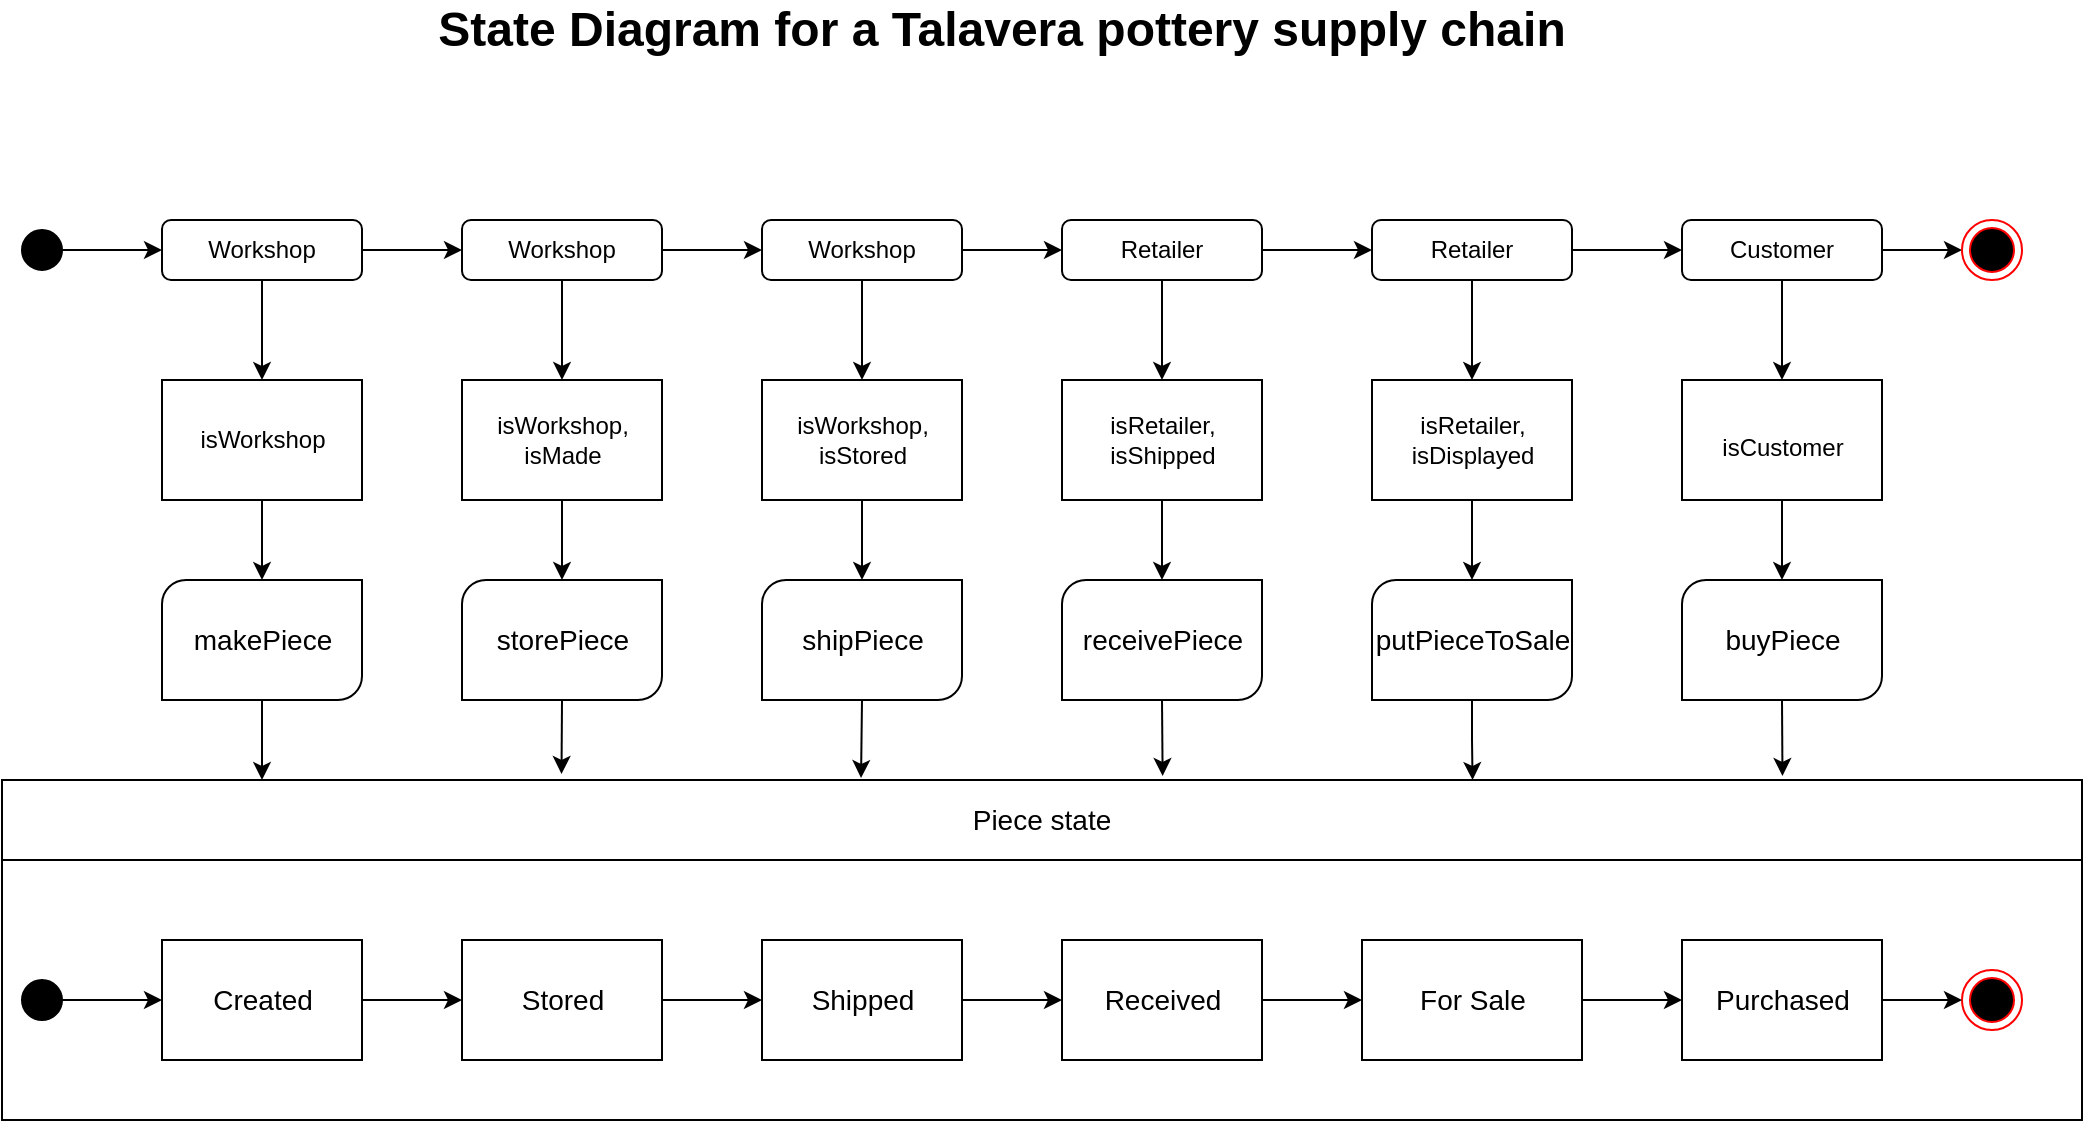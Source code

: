 <mxfile version="17.4.4" type="device"><diagram id="v0ykFzpC44LVysVzcjyP" name="Page-1"><mxGraphModel dx="1108" dy="466" grid="1" gridSize="10" guides="1" tooltips="1" connect="1" arrows="1" fold="1" page="1" pageScale="1" pageWidth="1100" pageHeight="850" math="0" shadow="0"><root><mxCell id="0"/><mxCell id="1" parent="0"/><mxCell id="kw6uk4ilWXxkkpv1wkUu-21" value="" style="rounded=0;whiteSpace=wrap;html=1;fontSize=14;fillColor=#FFFFFF;" parent="1" vertex="1"><mxGeometry x="40" y="470" width="1040" height="130" as="geometry"/></mxCell><mxCell id="kw6uk4ilWXxkkpv1wkUu-2" value="&lt;b&gt;&lt;font style=&quot;font-size: 24px&quot;&gt;State Diagram for a Talavera pottery supply chain&lt;/font&gt;&lt;/b&gt;" style="text;html=1;strokeColor=none;fillColor=none;align=center;verticalAlign=middle;whiteSpace=wrap;rounded=0;" parent="1" vertex="1"><mxGeometry x="40" y="40" width="1000" height="30" as="geometry"/></mxCell><mxCell id="kw6uk4ilWXxkkpv1wkUu-3" value="" style="ellipse;whiteSpace=wrap;html=1;aspect=fixed;fontSize=24;fillColor=#000000;" parent="1" vertex="1"><mxGeometry x="50" y="530" width="20" height="20" as="geometry"/></mxCell><mxCell id="kw6uk4ilWXxkkpv1wkUu-5" value="Created" style="html=1;fontSize=14;fillColor=#FFFFFF;" parent="1" vertex="1"><mxGeometry x="120" y="510" width="100" height="60" as="geometry"/></mxCell><mxCell id="kw6uk4ilWXxkkpv1wkUu-6" value="" style="endArrow=classic;html=1;rounded=0;fontSize=14;exitX=1;exitY=0.5;exitDx=0;exitDy=0;entryX=0;entryY=0.5;entryDx=0;entryDy=0;" parent="1" source="kw6uk4ilWXxkkpv1wkUu-3" target="kw6uk4ilWXxkkpv1wkUu-5" edge="1"><mxGeometry width="50" height="50" relative="1" as="geometry"><mxPoint x="70" y="550" as="sourcePoint"/><mxPoint x="120" y="500" as="targetPoint"/></mxGeometry></mxCell><mxCell id="kw6uk4ilWXxkkpv1wkUu-7" value="&lt;font style=&quot;font-size: 14px&quot;&gt;Stored&lt;/font&gt;" style="html=1;fontSize=14;fillColor=#FFFFFF;" parent="1" vertex="1"><mxGeometry x="270" y="510" width="100" height="60" as="geometry"/></mxCell><mxCell id="kw6uk4ilWXxkkpv1wkUu-8" value="&lt;font style=&quot;font-size: 14px&quot;&gt;Shipped&lt;/font&gt;" style="html=1;fontSize=14;fillColor=#FFFFFF;" parent="1" vertex="1"><mxGeometry x="420" y="510" width="100" height="60" as="geometry"/></mxCell><mxCell id="kw6uk4ilWXxkkpv1wkUu-9" value="&lt;font style=&quot;font-size: 14px&quot;&gt;Received&lt;/font&gt;" style="html=1;fontSize=14;fillColor=#FFFFFF;" parent="1" vertex="1"><mxGeometry x="570" y="510" width="100" height="60" as="geometry"/></mxCell><mxCell id="kw6uk4ilWXxkkpv1wkUu-10" value="For Sale" style="html=1;fontSize=14;fillColor=#FFFFFF;" parent="1" vertex="1"><mxGeometry x="720" y="510" width="110" height="60" as="geometry"/></mxCell><mxCell id="kw6uk4ilWXxkkpv1wkUu-11" value="Purchased" style="html=1;fontSize=14;fillColor=#FFFFFF;" parent="1" vertex="1"><mxGeometry x="880" y="510" width="100" height="60" as="geometry"/></mxCell><mxCell id="kw6uk4ilWXxkkpv1wkUu-12" value="" style="endArrow=classic;html=1;rounded=0;fontSize=14;exitX=1;exitY=0.5;exitDx=0;exitDy=0;entryX=0;entryY=0.5;entryDx=0;entryDy=0;" parent="1" source="kw6uk4ilWXxkkpv1wkUu-5" target="kw6uk4ilWXxkkpv1wkUu-7" edge="1"><mxGeometry width="50" height="50" relative="1" as="geometry"><mxPoint x="230" y="580" as="sourcePoint"/><mxPoint x="280" y="530" as="targetPoint"/></mxGeometry></mxCell><mxCell id="kw6uk4ilWXxkkpv1wkUu-13" value="" style="endArrow=classic;html=1;rounded=0;fontSize=14;entryX=0;entryY=0.5;entryDx=0;entryDy=0;exitX=1;exitY=0.5;exitDx=0;exitDy=0;" parent="1" source="kw6uk4ilWXxkkpv1wkUu-7" target="kw6uk4ilWXxkkpv1wkUu-8" edge="1"><mxGeometry width="50" height="50" relative="1" as="geometry"><mxPoint x="470" y="590" as="sourcePoint"/><mxPoint x="520" y="540" as="targetPoint"/></mxGeometry></mxCell><mxCell id="kw6uk4ilWXxkkpv1wkUu-14" value="" style="endArrow=classic;html=1;rounded=0;fontSize=14;entryX=0;entryY=0.5;entryDx=0;entryDy=0;exitX=1;exitY=0.5;exitDx=0;exitDy=0;" parent="1" source="kw6uk4ilWXxkkpv1wkUu-8" target="kw6uk4ilWXxkkpv1wkUu-9" edge="1"><mxGeometry width="50" height="50" relative="1" as="geometry"><mxPoint x="470" y="590" as="sourcePoint"/><mxPoint x="520" y="540" as="targetPoint"/></mxGeometry></mxCell><mxCell id="kw6uk4ilWXxkkpv1wkUu-15" value="" style="endArrow=classic;html=1;rounded=0;fontSize=14;entryX=0;entryY=0.5;entryDx=0;entryDy=0;exitX=1;exitY=0.5;exitDx=0;exitDy=0;" parent="1" source="kw6uk4ilWXxkkpv1wkUu-9" target="kw6uk4ilWXxkkpv1wkUu-10" edge="1"><mxGeometry width="50" height="50" relative="1" as="geometry"><mxPoint x="470" y="590" as="sourcePoint"/><mxPoint x="520" y="540" as="targetPoint"/></mxGeometry></mxCell><mxCell id="kw6uk4ilWXxkkpv1wkUu-16" value="" style="endArrow=classic;html=1;rounded=0;fontSize=14;entryX=0;entryY=0.5;entryDx=0;entryDy=0;exitX=1;exitY=0.5;exitDx=0;exitDy=0;" parent="1" source="kw6uk4ilWXxkkpv1wkUu-10" target="kw6uk4ilWXxkkpv1wkUu-11" edge="1"><mxGeometry width="50" height="50" relative="1" as="geometry"><mxPoint x="760" y="590" as="sourcePoint"/><mxPoint x="810" y="540" as="targetPoint"/></mxGeometry></mxCell><mxCell id="kw6uk4ilWXxkkpv1wkUu-17" value="c" style="ellipse;html=1;shape=endState;fillColor=#000000;strokeColor=#ff0000;fontSize=14;" parent="1" vertex="1"><mxGeometry x="1020" y="525" width="30" height="30" as="geometry"/></mxCell><mxCell id="kw6uk4ilWXxkkpv1wkUu-20" value="" style="endArrow=classic;html=1;rounded=0;fontSize=14;entryX=0;entryY=0.5;entryDx=0;entryDy=0;exitX=1;exitY=0.5;exitDx=0;exitDy=0;" parent="1" source="kw6uk4ilWXxkkpv1wkUu-11" target="kw6uk4ilWXxkkpv1wkUu-17" edge="1"><mxGeometry width="50" height="50" relative="1" as="geometry"><mxPoint x="950" y="650" as="sourcePoint"/><mxPoint x="1000" y="600" as="targetPoint"/></mxGeometry></mxCell><mxCell id="kw6uk4ilWXxkkpv1wkUu-22" value="Piece state" style="rounded=0;whiteSpace=wrap;html=1;fontSize=14;fillColor=#FFFFFF;" parent="1" vertex="1"><mxGeometry x="40" y="430" width="1040" height="40" as="geometry"/></mxCell><mxCell id="kw6uk4ilWXxkkpv1wkUu-47" style="edgeStyle=orthogonalEdgeStyle;rounded=0;orthogonalLoop=1;jettySize=auto;html=1;exitX=0.5;exitY=1;exitDx=0;exitDy=0;entryX=0.5;entryY=0;entryDx=0;entryDy=0;entryPerimeter=0;fontSize=14;" parent="1" source="kw6uk4ilWXxkkpv1wkUu-24" target="kw6uk4ilWXxkkpv1wkUu-46" edge="1"><mxGeometry relative="1" as="geometry"/></mxCell><mxCell id="kw6uk4ilWXxkkpv1wkUu-24" value="&lt;font style=&quot;font-size: 12px&quot;&gt;is&lt;/font&gt;Workshop" style="html=1;fontSize=12;fillColor=#FFFFFF;" parent="1" vertex="1"><mxGeometry x="120" y="230" width="100" height="60" as="geometry"/></mxCell><mxCell id="kw6uk4ilWXxkkpv1wkUu-54" style="edgeStyle=orthogonalEdgeStyle;rounded=0;orthogonalLoop=1;jettySize=auto;html=1;exitX=0.5;exitY=1;exitDx=0;exitDy=0;entryX=0.5;entryY=0;entryDx=0;entryDy=0;entryPerimeter=0;fontSize=14;" parent="1" source="kw6uk4ilWXxkkpv1wkUu-26" target="kw6uk4ilWXxkkpv1wkUu-50" edge="1"><mxGeometry relative="1" as="geometry"/></mxCell><mxCell id="kw6uk4ilWXxkkpv1wkUu-26" value="&lt;div&gt;&lt;font style=&quot;font-size: 12px&quot;&gt;is&lt;/font&gt;Workshop,&lt;/div&gt;&lt;div&gt;isStored&lt;br&gt;&lt;/div&gt;" style="html=1;fontSize=12;fillColor=#FFFFFF;" parent="1" vertex="1"><mxGeometry x="420" y="230" width="100" height="60" as="geometry"/></mxCell><mxCell id="kw6uk4ilWXxkkpv1wkUu-55" style="edgeStyle=orthogonalEdgeStyle;rounded=0;orthogonalLoop=1;jettySize=auto;html=1;exitX=0.5;exitY=1;exitDx=0;exitDy=0;entryX=0.5;entryY=0;entryDx=0;entryDy=0;entryPerimeter=0;fontSize=14;" parent="1" source="kw6uk4ilWXxkkpv1wkUu-27" target="kw6uk4ilWXxkkpv1wkUu-51" edge="1"><mxGeometry relative="1" as="geometry"/></mxCell><mxCell id="kw6uk4ilWXxkkpv1wkUu-27" value="&lt;div&gt;&lt;font style=&quot;font-size: 12px&quot;&gt;is&lt;/font&gt;&lt;font style=&quot;font-size: 12px&quot;&gt;Retailer&lt;/font&gt;,&lt;/div&gt;&lt;div&gt;isShipped&lt;/div&gt;" style="html=1;fontSize=12;fillColor=#FFFFFF;" parent="1" vertex="1"><mxGeometry x="570" y="230" width="100" height="60" as="geometry"/></mxCell><mxCell id="kw6uk4ilWXxkkpv1wkUu-56" style="edgeStyle=orthogonalEdgeStyle;rounded=0;orthogonalLoop=1;jettySize=auto;html=1;exitX=0.5;exitY=1;exitDx=0;exitDy=0;entryX=0.5;entryY=0;entryDx=0;entryDy=0;entryPerimeter=0;fontSize=14;" parent="1" source="kw6uk4ilWXxkkpv1wkUu-28" target="kw6uk4ilWXxkkpv1wkUu-52" edge="1"><mxGeometry relative="1" as="geometry"/></mxCell><mxCell id="kw6uk4ilWXxkkpv1wkUu-28" value="&lt;div&gt;&lt;font style=&quot;font-size: 12px&quot;&gt;isRetailer&lt;/font&gt;&lt;font style=&quot;font-size: 12px&quot;&gt;&lt;/font&gt;,&lt;/div&gt;&lt;div&gt;isDisplayed&lt;/div&gt;" style="html=1;fontSize=12;fillColor=#FFFFFF;" parent="1" vertex="1"><mxGeometry x="725" y="230" width="100" height="60" as="geometry"/></mxCell><mxCell id="kw6uk4ilWXxkkpv1wkUu-57" style="edgeStyle=orthogonalEdgeStyle;rounded=0;orthogonalLoop=1;jettySize=auto;html=1;exitX=0.5;exitY=1;exitDx=0;exitDy=0;entryX=0.5;entryY=0;entryDx=0;entryDy=0;entryPerimeter=0;fontSize=14;" parent="1" source="kw6uk4ilWXxkkpv1wkUu-29" target="kw6uk4ilWXxkkpv1wkUu-53" edge="1"><mxGeometry relative="1" as="geometry"/></mxCell><mxCell id="kw6uk4ilWXxkkpv1wkUu-29" value="&lt;font style=&quot;font-size: 12px&quot;&gt;is&lt;/font&gt;&lt;font style=&quot;font-size: 12px&quot;&gt;Customer&lt;/font&gt;" style="html=1;fontSize=24;fillColor=#FFFFFF;" parent="1" vertex="1"><mxGeometry x="880" y="230" width="100" height="60" as="geometry"/></mxCell><mxCell id="kw6uk4ilWXxkkpv1wkUu-39" style="edgeStyle=orthogonalEdgeStyle;rounded=0;orthogonalLoop=1;jettySize=auto;html=1;exitX=0.5;exitY=1;exitDx=0;exitDy=0;entryX=0.5;entryY=0;entryDx=0;entryDy=0;fontSize=12;" parent="1" source="kw6uk4ilWXxkkpv1wkUu-32" target="kw6uk4ilWXxkkpv1wkUu-24" edge="1"><mxGeometry relative="1" as="geometry"/></mxCell><mxCell id="kw6uk4ilWXxkkpv1wkUu-59" style="edgeStyle=orthogonalEdgeStyle;rounded=0;orthogonalLoop=1;jettySize=auto;html=1;exitX=1;exitY=0.5;exitDx=0;exitDy=0;entryX=0;entryY=0.5;entryDx=0;entryDy=0;fontSize=14;" parent="1" source="kw6uk4ilWXxkkpv1wkUu-32" target="kw6uk4ilWXxkkpv1wkUu-33" edge="1"><mxGeometry relative="1" as="geometry"/></mxCell><mxCell id="kw6uk4ilWXxkkpv1wkUu-32" value="Workshop" style="rounded=1;whiteSpace=wrap;html=1;fontSize=12;fillColor=#FFFFFF;" parent="1" vertex="1"><mxGeometry x="120" y="150" width="100" height="30" as="geometry"/></mxCell><mxCell id="kw6uk4ilWXxkkpv1wkUu-40" style="edgeStyle=orthogonalEdgeStyle;rounded=0;orthogonalLoop=1;jettySize=auto;html=1;exitX=0.5;exitY=1;exitDx=0;exitDy=0;entryX=0.5;entryY=0;entryDx=0;entryDy=0;fontSize=12;" parent="1" source="kw6uk4ilWXxkkpv1wkUu-33" edge="1"><mxGeometry relative="1" as="geometry"><mxPoint x="320" y="230" as="targetPoint"/></mxGeometry></mxCell><mxCell id="kw6uk4ilWXxkkpv1wkUu-60" style="edgeStyle=orthogonalEdgeStyle;rounded=0;orthogonalLoop=1;jettySize=auto;html=1;exitX=1;exitY=0.5;exitDx=0;exitDy=0;entryX=0;entryY=0.5;entryDx=0;entryDy=0;fontSize=14;" parent="1" source="kw6uk4ilWXxkkpv1wkUu-33" target="kw6uk4ilWXxkkpv1wkUu-34" edge="1"><mxGeometry relative="1" as="geometry"/></mxCell><mxCell id="kw6uk4ilWXxkkpv1wkUu-33" value="Workshop" style="rounded=1;whiteSpace=wrap;html=1;fontSize=12;fillColor=#FFFFFF;" parent="1" vertex="1"><mxGeometry x="270" y="150" width="100" height="30" as="geometry"/></mxCell><mxCell id="kw6uk4ilWXxkkpv1wkUu-41" style="edgeStyle=orthogonalEdgeStyle;rounded=0;orthogonalLoop=1;jettySize=auto;html=1;exitX=0.5;exitY=1;exitDx=0;exitDy=0;entryX=0.5;entryY=0;entryDx=0;entryDy=0;fontSize=12;" parent="1" source="kw6uk4ilWXxkkpv1wkUu-34" target="kw6uk4ilWXxkkpv1wkUu-26" edge="1"><mxGeometry relative="1" as="geometry"/></mxCell><mxCell id="kw6uk4ilWXxkkpv1wkUu-62" style="edgeStyle=orthogonalEdgeStyle;rounded=0;orthogonalLoop=1;jettySize=auto;html=1;exitX=1;exitY=0.5;exitDx=0;exitDy=0;entryX=0;entryY=0.5;entryDx=0;entryDy=0;fontSize=14;" parent="1" source="kw6uk4ilWXxkkpv1wkUu-34" target="kw6uk4ilWXxkkpv1wkUu-37" edge="1"><mxGeometry relative="1" as="geometry"/></mxCell><mxCell id="kw6uk4ilWXxkkpv1wkUu-34" value="Workshop" style="rounded=1;whiteSpace=wrap;html=1;fontSize=12;fillColor=#FFFFFF;" parent="1" vertex="1"><mxGeometry x="420" y="150" width="100" height="30" as="geometry"/></mxCell><mxCell id="kw6uk4ilWXxkkpv1wkUu-43" style="edgeStyle=orthogonalEdgeStyle;rounded=0;orthogonalLoop=1;jettySize=auto;html=1;exitX=0.5;exitY=1;exitDx=0;exitDy=0;entryX=0.5;entryY=0;entryDx=0;entryDy=0;fontSize=12;" parent="1" source="kw6uk4ilWXxkkpv1wkUu-36" target="kw6uk4ilWXxkkpv1wkUu-28" edge="1"><mxGeometry relative="1" as="geometry"/></mxCell><mxCell id="kw6uk4ilWXxkkpv1wkUu-64" style="edgeStyle=orthogonalEdgeStyle;rounded=0;orthogonalLoop=1;jettySize=auto;html=1;exitX=1;exitY=0.5;exitDx=0;exitDy=0;entryX=0;entryY=0.5;entryDx=0;entryDy=0;fontSize=14;" parent="1" source="kw6uk4ilWXxkkpv1wkUu-36" target="kw6uk4ilWXxkkpv1wkUu-38" edge="1"><mxGeometry relative="1" as="geometry"/></mxCell><mxCell id="kw6uk4ilWXxkkpv1wkUu-36" value="Retailer" style="rounded=1;whiteSpace=wrap;html=1;fontSize=12;fillColor=#FFFFFF;" parent="1" vertex="1"><mxGeometry x="725" y="150" width="100" height="30" as="geometry"/></mxCell><mxCell id="kw6uk4ilWXxkkpv1wkUu-42" style="edgeStyle=orthogonalEdgeStyle;rounded=0;orthogonalLoop=1;jettySize=auto;html=1;exitX=0.5;exitY=1;exitDx=0;exitDy=0;entryX=0.5;entryY=0;entryDx=0;entryDy=0;fontSize=12;" parent="1" source="kw6uk4ilWXxkkpv1wkUu-37" target="kw6uk4ilWXxkkpv1wkUu-27" edge="1"><mxGeometry relative="1" as="geometry"/></mxCell><mxCell id="kw6uk4ilWXxkkpv1wkUu-63" style="edgeStyle=orthogonalEdgeStyle;rounded=0;orthogonalLoop=1;jettySize=auto;html=1;exitX=1;exitY=0.5;exitDx=0;exitDy=0;entryX=0;entryY=0.5;entryDx=0;entryDy=0;fontSize=14;" parent="1" source="kw6uk4ilWXxkkpv1wkUu-37" target="kw6uk4ilWXxkkpv1wkUu-36" edge="1"><mxGeometry relative="1" as="geometry"/></mxCell><mxCell id="kw6uk4ilWXxkkpv1wkUu-37" value="Retailer" style="rounded=1;whiteSpace=wrap;html=1;fontSize=12;fillColor=#FFFFFF;" parent="1" vertex="1"><mxGeometry x="570" y="150" width="100" height="30" as="geometry"/></mxCell><mxCell id="kw6uk4ilWXxkkpv1wkUu-44" style="edgeStyle=orthogonalEdgeStyle;rounded=0;orthogonalLoop=1;jettySize=auto;html=1;exitX=0.5;exitY=1;exitDx=0;exitDy=0;entryX=0.5;entryY=0;entryDx=0;entryDy=0;fontSize=12;" parent="1" source="kw6uk4ilWXxkkpv1wkUu-38" target="kw6uk4ilWXxkkpv1wkUu-29" edge="1"><mxGeometry relative="1" as="geometry"/></mxCell><mxCell id="kw6uk4ilWXxkkpv1wkUu-70" style="edgeStyle=orthogonalEdgeStyle;rounded=0;orthogonalLoop=1;jettySize=auto;html=1;exitX=1;exitY=0.5;exitDx=0;exitDy=0;entryX=0;entryY=0.5;entryDx=0;entryDy=0;fontSize=14;" parent="1" source="kw6uk4ilWXxkkpv1wkUu-38" target="kw6uk4ilWXxkkpv1wkUu-68" edge="1"><mxGeometry relative="1" as="geometry"/></mxCell><mxCell id="kw6uk4ilWXxkkpv1wkUu-38" value="Customer" style="rounded=1;whiteSpace=wrap;html=1;fontSize=12;fillColor=#FFFFFF;" parent="1" vertex="1"><mxGeometry x="880" y="150" width="100" height="30" as="geometry"/></mxCell><mxCell id="kw6uk4ilWXxkkpv1wkUu-49" style="edgeStyle=orthogonalEdgeStyle;rounded=0;orthogonalLoop=1;jettySize=auto;html=1;exitX=0.5;exitY=1;exitDx=0;exitDy=0;entryX=0.5;entryY=0;entryDx=0;entryDy=0;entryPerimeter=0;fontSize=14;" parent="1" source="kw6uk4ilWXxkkpv1wkUu-45" target="kw6uk4ilWXxkkpv1wkUu-48" edge="1"><mxGeometry relative="1" as="geometry"/></mxCell><mxCell id="kw6uk4ilWXxkkpv1wkUu-45" value="&lt;div&gt;&lt;font style=&quot;font-size: 12px&quot;&gt;is&lt;/font&gt;Workshop,&lt;/div&gt;&lt;div&gt;isMade&lt;/div&gt;" style="html=1;fontSize=12;fillColor=#FFFFFF;" parent="1" vertex="1"><mxGeometry x="270" y="230" width="100" height="60" as="geometry"/></mxCell><mxCell id="kw6uk4ilWXxkkpv1wkUu-71" style="edgeStyle=orthogonalEdgeStyle;rounded=0;orthogonalLoop=1;jettySize=auto;html=1;exitX=0.5;exitY=1;exitDx=0;exitDy=0;exitPerimeter=0;entryX=0.125;entryY=0;entryDx=0;entryDy=0;entryPerimeter=0;fontSize=14;" parent="1" source="kw6uk4ilWXxkkpv1wkUu-46" target="kw6uk4ilWXxkkpv1wkUu-22" edge="1"><mxGeometry relative="1" as="geometry"/></mxCell><mxCell id="kw6uk4ilWXxkkpv1wkUu-46" value="makePiece" style="verticalLabelPosition=middle;verticalAlign=middle;html=1;shape=mxgraph.basic.diag_round_rect;dx=6;fontSize=14;fillColor=#FFFFFF;labelPosition=center;align=center;" parent="1" vertex="1"><mxGeometry x="120" y="330" width="100" height="60" as="geometry"/></mxCell><mxCell id="kw6uk4ilWXxkkpv1wkUu-72" style="edgeStyle=orthogonalEdgeStyle;rounded=0;orthogonalLoop=1;jettySize=auto;html=1;exitX=0.5;exitY=1;exitDx=0;exitDy=0;exitPerimeter=0;entryX=0.269;entryY=-0.075;entryDx=0;entryDy=0;entryPerimeter=0;fontSize=14;" parent="1" source="kw6uk4ilWXxkkpv1wkUu-48" target="kw6uk4ilWXxkkpv1wkUu-22" edge="1"><mxGeometry relative="1" as="geometry"/></mxCell><mxCell id="kw6uk4ilWXxkkpv1wkUu-48" value="storePiece" style="verticalLabelPosition=middle;verticalAlign=middle;html=1;shape=mxgraph.basic.diag_round_rect;dx=6;fontSize=14;fillColor=#FFFFFF;labelPosition=center;align=center;" parent="1" vertex="1"><mxGeometry x="270" y="330" width="100" height="60" as="geometry"/></mxCell><mxCell id="kw6uk4ilWXxkkpv1wkUu-73" style="edgeStyle=orthogonalEdgeStyle;rounded=0;orthogonalLoop=1;jettySize=auto;html=1;exitX=0.5;exitY=1;exitDx=0;exitDy=0;exitPerimeter=0;entryX=0.413;entryY=-0.025;entryDx=0;entryDy=0;entryPerimeter=0;fontSize=14;" parent="1" source="kw6uk4ilWXxkkpv1wkUu-50" target="kw6uk4ilWXxkkpv1wkUu-22" edge="1"><mxGeometry relative="1" as="geometry"/></mxCell><mxCell id="kw6uk4ilWXxkkpv1wkUu-50" value="shipPiece" style="verticalLabelPosition=middle;verticalAlign=middle;html=1;shape=mxgraph.basic.diag_round_rect;dx=6;fontSize=14;fillColor=#FFFFFF;labelPosition=center;align=center;" parent="1" vertex="1"><mxGeometry x="420" y="330" width="100" height="60" as="geometry"/></mxCell><mxCell id="kw6uk4ilWXxkkpv1wkUu-77" style="edgeStyle=orthogonalEdgeStyle;rounded=0;orthogonalLoop=1;jettySize=auto;html=1;exitX=0.5;exitY=1;exitDx=0;exitDy=0;exitPerimeter=0;entryX=0.558;entryY=-0.05;entryDx=0;entryDy=0;entryPerimeter=0;fontSize=14;" parent="1" source="kw6uk4ilWXxkkpv1wkUu-51" target="kw6uk4ilWXxkkpv1wkUu-22" edge="1"><mxGeometry relative="1" as="geometry"/></mxCell><mxCell id="kw6uk4ilWXxkkpv1wkUu-51" value="receivePiece" style="verticalLabelPosition=middle;verticalAlign=middle;html=1;shape=mxgraph.basic.diag_round_rect;dx=6;fontSize=14;fillColor=#FFFFFF;labelPosition=center;align=center;" parent="1" vertex="1"><mxGeometry x="570" y="330" width="100" height="60" as="geometry"/></mxCell><mxCell id="kw6uk4ilWXxkkpv1wkUu-75" style="edgeStyle=orthogonalEdgeStyle;rounded=0;orthogonalLoop=1;jettySize=auto;html=1;exitX=0.5;exitY=1;exitDx=0;exitDy=0;exitPerimeter=0;entryX=0.707;entryY=0;entryDx=0;entryDy=0;entryPerimeter=0;fontSize=14;" parent="1" source="kw6uk4ilWXxkkpv1wkUu-52" target="kw6uk4ilWXxkkpv1wkUu-22" edge="1"><mxGeometry relative="1" as="geometry"/></mxCell><mxCell id="kw6uk4ilWXxkkpv1wkUu-52" value="putPieceToSale" style="verticalLabelPosition=middle;verticalAlign=middle;html=1;shape=mxgraph.basic.diag_round_rect;dx=6;fontSize=14;fillColor=#FFFFFF;labelPosition=center;align=center;" parent="1" vertex="1"><mxGeometry x="725" y="330" width="100" height="60" as="geometry"/></mxCell><mxCell id="kw6uk4ilWXxkkpv1wkUu-76" style="edgeStyle=orthogonalEdgeStyle;rounded=0;orthogonalLoop=1;jettySize=auto;html=1;exitX=0.5;exitY=1;exitDx=0;exitDy=0;exitPerimeter=0;entryX=0.856;entryY=-0.05;entryDx=0;entryDy=0;entryPerimeter=0;fontSize=14;" parent="1" source="kw6uk4ilWXxkkpv1wkUu-53" target="kw6uk4ilWXxkkpv1wkUu-22" edge="1"><mxGeometry relative="1" as="geometry"/></mxCell><mxCell id="kw6uk4ilWXxkkpv1wkUu-53" value="buyPiece" style="verticalLabelPosition=middle;verticalAlign=middle;html=1;shape=mxgraph.basic.diag_round_rect;dx=6;fontSize=14;fillColor=#FFFFFF;labelPosition=center;align=center;" parent="1" vertex="1"><mxGeometry x="880" y="330" width="100" height="60" as="geometry"/></mxCell><mxCell id="kw6uk4ilWXxkkpv1wkUu-66" style="edgeStyle=orthogonalEdgeStyle;rounded=0;orthogonalLoop=1;jettySize=auto;html=1;exitX=1;exitY=0.5;exitDx=0;exitDy=0;entryX=0;entryY=0.5;entryDx=0;entryDy=0;fontSize=14;" parent="1" source="kw6uk4ilWXxkkpv1wkUu-65" target="kw6uk4ilWXxkkpv1wkUu-32" edge="1"><mxGeometry relative="1" as="geometry"/></mxCell><mxCell id="kw6uk4ilWXxkkpv1wkUu-65" value="" style="ellipse;whiteSpace=wrap;html=1;aspect=fixed;fontSize=24;fillColor=#000000;" parent="1" vertex="1"><mxGeometry x="50" y="155" width="20" height="20" as="geometry"/></mxCell><mxCell id="kw6uk4ilWXxkkpv1wkUu-68" value="c" style="ellipse;html=1;shape=endState;fillColor=#000000;strokeColor=#ff0000;fontSize=14;" parent="1" vertex="1"><mxGeometry x="1020" y="150" width="30" height="30" as="geometry"/></mxCell></root></mxGraphModel></diagram></mxfile>
